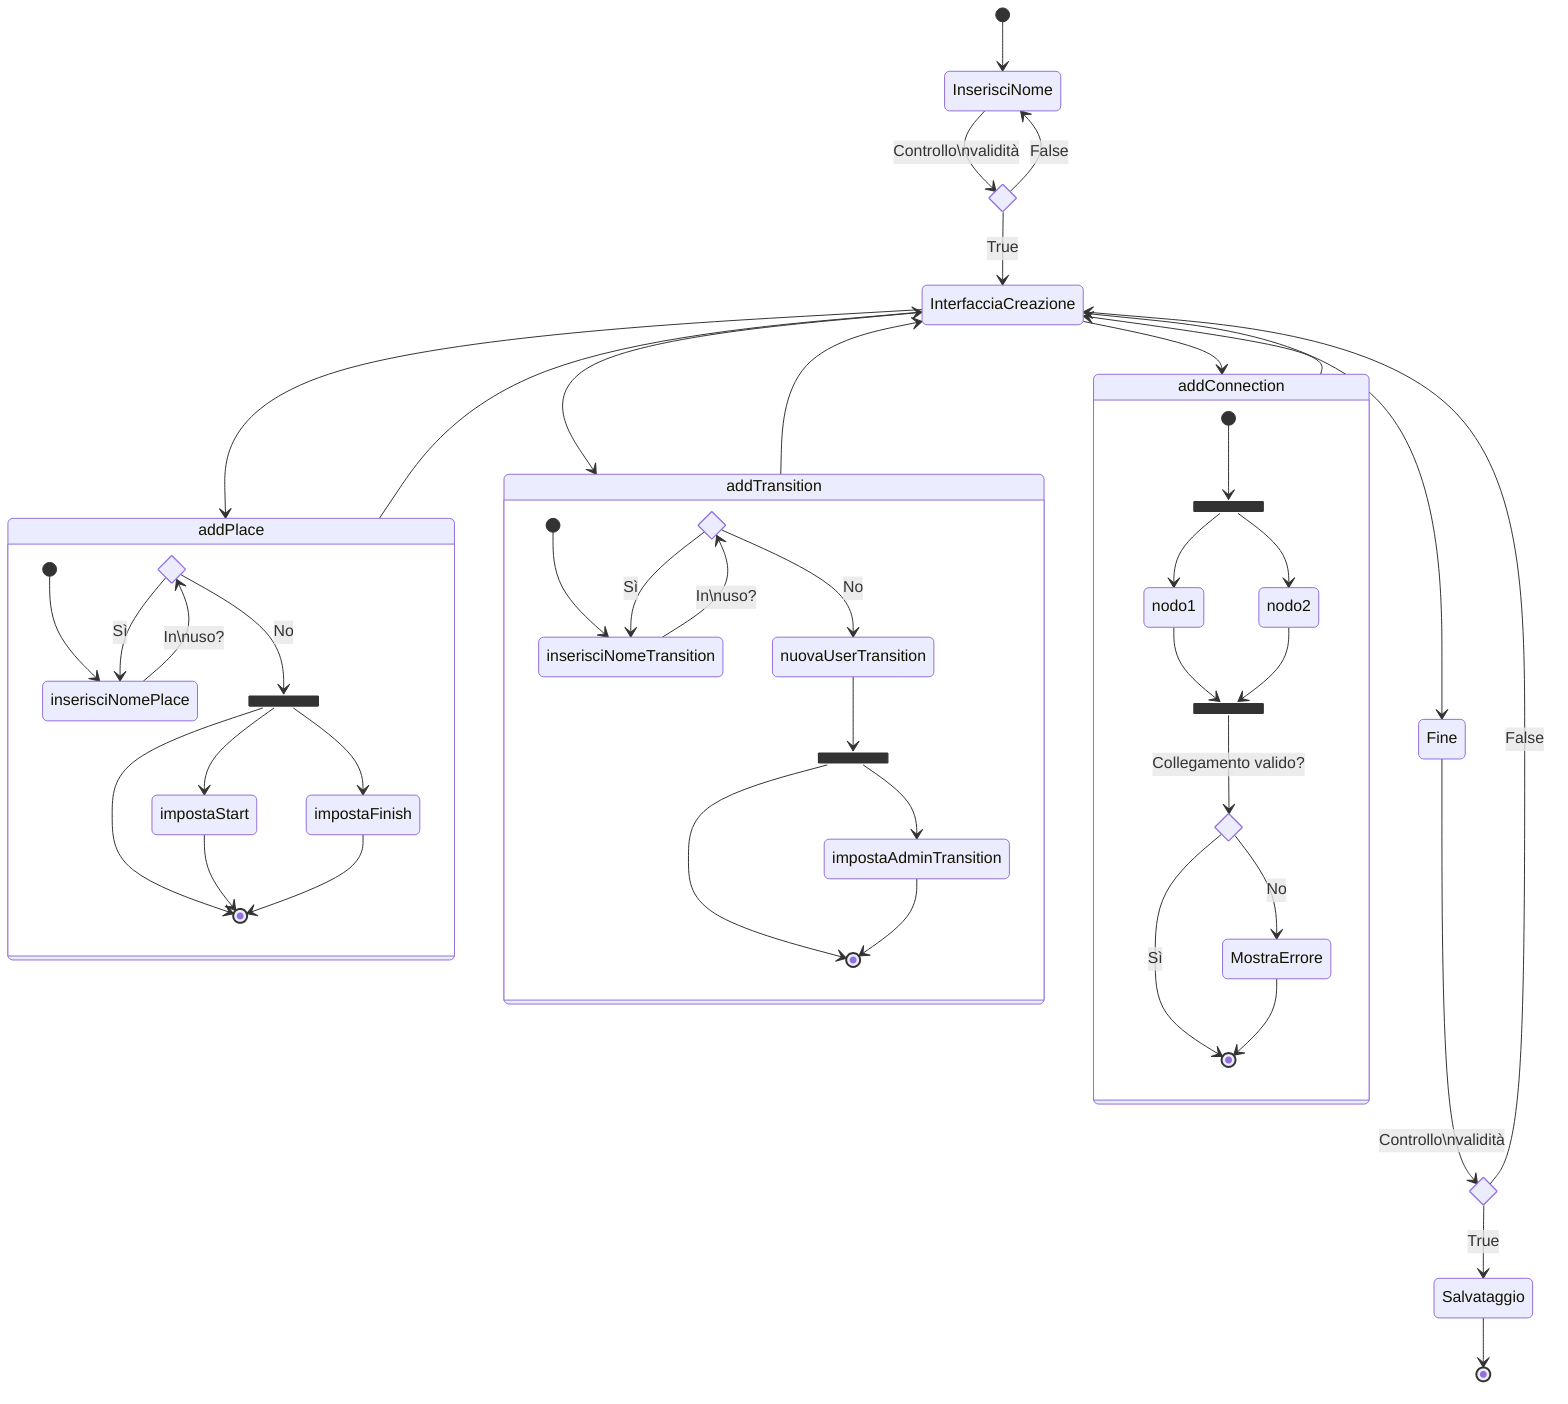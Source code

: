 stateDiagram

    [*] --> InserisciNome

    state if_state <<choice>> 
    InserisciNome --> if_state : Controllo\nvalidità
    if_state --> InserisciNome : False
    if_state --> InterfacciaCreazione : True

    state is_valid <<choice>>
    InterfacciaCreazione -->  addPlace
    state placeName <<choice>>
    state placeOption <<fork>>

    state addPlace {
        [*] --> inserisciNomePlace

        inserisciNomePlace --> placeName : In\nuso?
        placeName -->  inserisciNomePlace : Sì
        placeName --> placeOption : No

        placeOption --> impostaStart
        placeOption --> impostaFinish
        placeOption--> [*]

        impostaStart --> [*]
        impostaFinish --> [*]
    }
    addPlace --> InterfacciaCreazione

    InterfacciaCreazione --> addTransition
    state transitionName <<choice>>
    state transitionOption <<fork>>
    state addTransition {
        [*] --> inserisciNomeTransition
        inserisciNomeTransition --> transitionName : In\nuso?
        transitionName --> inserisciNomeTransition : Sì
        transitionName --> nuovaUserTransition : No

        nuovaUserTransition --> transitionOption
        transitionOption --> impostaAdminTransition
        transitionOption --> [*]

        impostaAdminTransition --> [*]
    }
    addTransition --> InterfacciaCreazione

    InterfacciaCreazione --> addConnection
    state connectionOption <<fork>>
    state connectionNodes <<choice>>
    state connectionJoin <<join>>
    state addConnection{
        [*] --> connectionOption
        connectionOption --> nodo1
        connectionOption --> nodo2
        nodo1 --> connectionJoin
        nodo2 --> connectionJoin

        connectionJoin --> connectionNodes : Collegamento valido?

        connectionNodes --> [*] : Sì
        connectionNodes --> MostraErrore : No
        MostraErrore --> [*]
    }

    addConnection --> InterfacciaCreazione

    InterfacciaCreazione --> Fine
    Fine --> is_valid : Controllo\nvalidità

    is_valid --> InterfacciaCreazione : False
    is_valid --> Salvataggio : True

    Salvataggio --> [*]